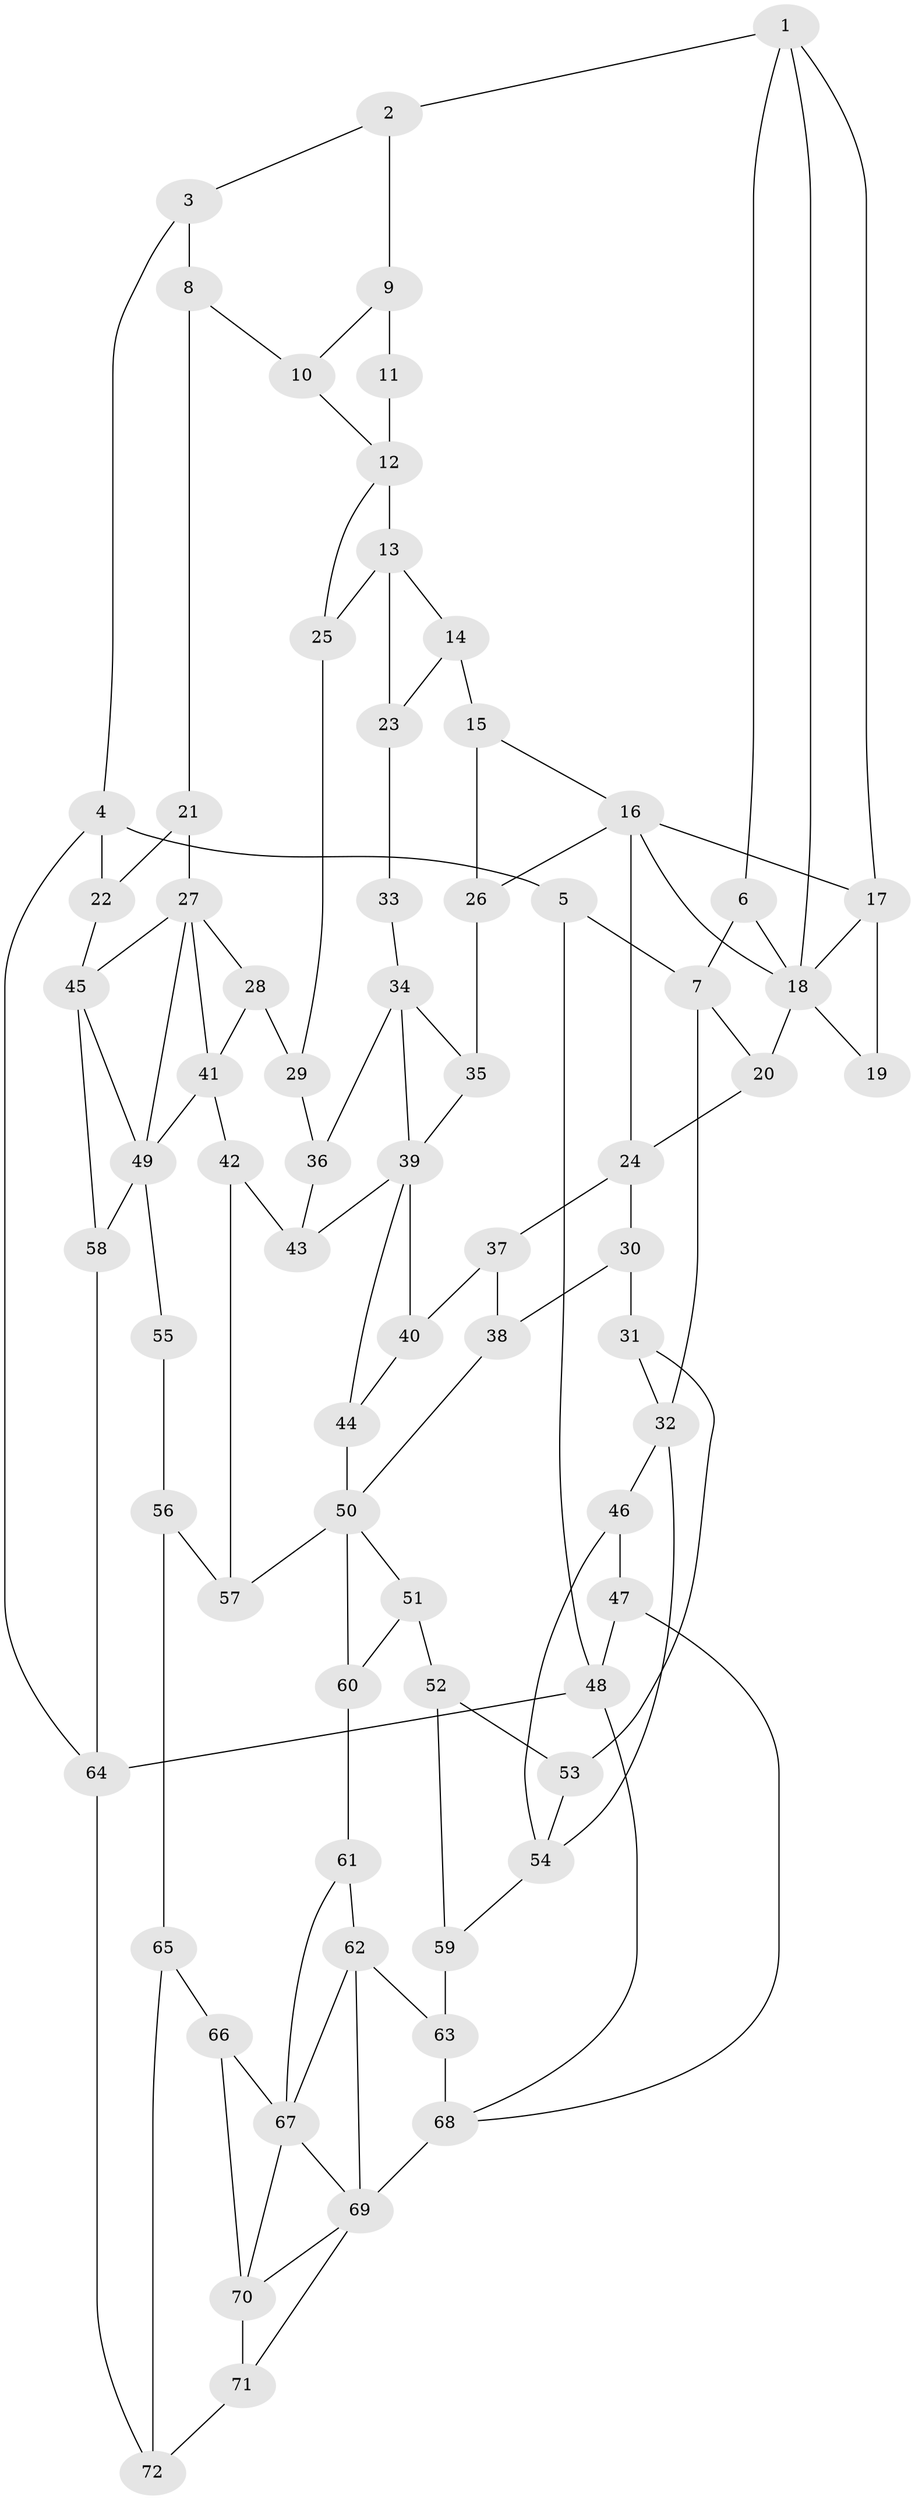 // original degree distribution, {3: 0.034722222222222224, 6: 0.2361111111111111, 5: 0.5208333333333334, 4: 0.20833333333333334}
// Generated by graph-tools (version 1.1) at 2025/38/03/09/25 02:38:42]
// undirected, 72 vertices, 123 edges
graph export_dot {
graph [start="1"]
  node [color=gray90,style=filled];
  1;
  2;
  3;
  4;
  5;
  6;
  7;
  8;
  9;
  10;
  11;
  12;
  13;
  14;
  15;
  16;
  17;
  18;
  19;
  20;
  21;
  22;
  23;
  24;
  25;
  26;
  27;
  28;
  29;
  30;
  31;
  32;
  33;
  34;
  35;
  36;
  37;
  38;
  39;
  40;
  41;
  42;
  43;
  44;
  45;
  46;
  47;
  48;
  49;
  50;
  51;
  52;
  53;
  54;
  55;
  56;
  57;
  58;
  59;
  60;
  61;
  62;
  63;
  64;
  65;
  66;
  67;
  68;
  69;
  70;
  71;
  72;
  1 -- 2 [weight=1.0];
  1 -- 6 [weight=1.0];
  1 -- 17 [weight=1.0];
  1 -- 18 [weight=1.0];
  2 -- 3 [weight=1.0];
  2 -- 9 [weight=1.0];
  3 -- 4 [weight=1.0];
  3 -- 8 [weight=1.0];
  4 -- 5 [weight=1.0];
  4 -- 22 [weight=1.0];
  4 -- 64 [weight=1.0];
  5 -- 7 [weight=2.0];
  5 -- 48 [weight=1.0];
  6 -- 7 [weight=1.0];
  6 -- 18 [weight=1.0];
  7 -- 20 [weight=1.0];
  7 -- 32 [weight=2.0];
  8 -- 10 [weight=1.0];
  8 -- 21 [weight=2.0];
  9 -- 10 [weight=1.0];
  9 -- 11 [weight=2.0];
  10 -- 12 [weight=1.0];
  11 -- 12 [weight=1.0];
  12 -- 13 [weight=3.0];
  12 -- 25 [weight=1.0];
  13 -- 14 [weight=1.0];
  13 -- 23 [weight=1.0];
  13 -- 25 [weight=1.0];
  14 -- 15 [weight=1.0];
  14 -- 23 [weight=1.0];
  15 -- 16 [weight=1.0];
  15 -- 26 [weight=1.0];
  16 -- 17 [weight=1.0];
  16 -- 18 [weight=1.0];
  16 -- 24 [weight=2.0];
  16 -- 26 [weight=1.0];
  17 -- 18 [weight=1.0];
  17 -- 19 [weight=3.0];
  18 -- 19 [weight=1.0];
  18 -- 20 [weight=1.0];
  20 -- 24 [weight=1.0];
  21 -- 22 [weight=1.0];
  21 -- 27 [weight=2.0];
  22 -- 45 [weight=1.0];
  23 -- 33 [weight=1.0];
  24 -- 30 [weight=1.0];
  24 -- 37 [weight=1.0];
  25 -- 29 [weight=1.0];
  26 -- 35 [weight=1.0];
  27 -- 28 [weight=1.0];
  27 -- 41 [weight=1.0];
  27 -- 45 [weight=1.0];
  27 -- 49 [weight=1.0];
  28 -- 29 [weight=1.0];
  28 -- 41 [weight=1.0];
  29 -- 36 [weight=1.0];
  30 -- 31 [weight=1.0];
  30 -- 38 [weight=1.0];
  31 -- 32 [weight=1.0];
  31 -- 53 [weight=1.0];
  32 -- 46 [weight=1.0];
  32 -- 54 [weight=1.0];
  33 -- 34 [weight=2.0];
  34 -- 35 [weight=1.0];
  34 -- 36 [weight=1.0];
  34 -- 39 [weight=2.0];
  35 -- 39 [weight=1.0];
  36 -- 43 [weight=1.0];
  37 -- 38 [weight=1.0];
  37 -- 40 [weight=1.0];
  38 -- 50 [weight=1.0];
  39 -- 40 [weight=1.0];
  39 -- 43 [weight=1.0];
  39 -- 44 [weight=1.0];
  40 -- 44 [weight=1.0];
  41 -- 42 [weight=1.0];
  41 -- 49 [weight=1.0];
  42 -- 43 [weight=1.0];
  42 -- 57 [weight=1.0];
  44 -- 50 [weight=1.0];
  45 -- 49 [weight=1.0];
  45 -- 58 [weight=1.0];
  46 -- 47 [weight=1.0];
  46 -- 54 [weight=1.0];
  47 -- 48 [weight=1.0];
  47 -- 68 [weight=1.0];
  48 -- 64 [weight=1.0];
  48 -- 68 [weight=1.0];
  49 -- 55 [weight=2.0];
  49 -- 58 [weight=1.0];
  50 -- 51 [weight=1.0];
  50 -- 57 [weight=2.0];
  50 -- 60 [weight=1.0];
  51 -- 52 [weight=1.0];
  51 -- 60 [weight=1.0];
  52 -- 53 [weight=1.0];
  52 -- 59 [weight=1.0];
  53 -- 54 [weight=1.0];
  54 -- 59 [weight=1.0];
  55 -- 56 [weight=2.0];
  56 -- 57 [weight=2.0];
  56 -- 65 [weight=2.0];
  58 -- 64 [weight=1.0];
  59 -- 63 [weight=1.0];
  60 -- 61 [weight=1.0];
  61 -- 62 [weight=1.0];
  61 -- 67 [weight=1.0];
  62 -- 63 [weight=1.0];
  62 -- 67 [weight=1.0];
  62 -- 69 [weight=1.0];
  63 -- 68 [weight=2.0];
  64 -- 72 [weight=1.0];
  65 -- 66 [weight=2.0];
  65 -- 72 [weight=1.0];
  66 -- 67 [weight=1.0];
  66 -- 70 [weight=2.0];
  67 -- 69 [weight=1.0];
  67 -- 70 [weight=1.0];
  68 -- 69 [weight=2.0];
  69 -- 70 [weight=1.0];
  69 -- 71 [weight=1.0];
  70 -- 71 [weight=2.0];
  71 -- 72 [weight=1.0];
}
